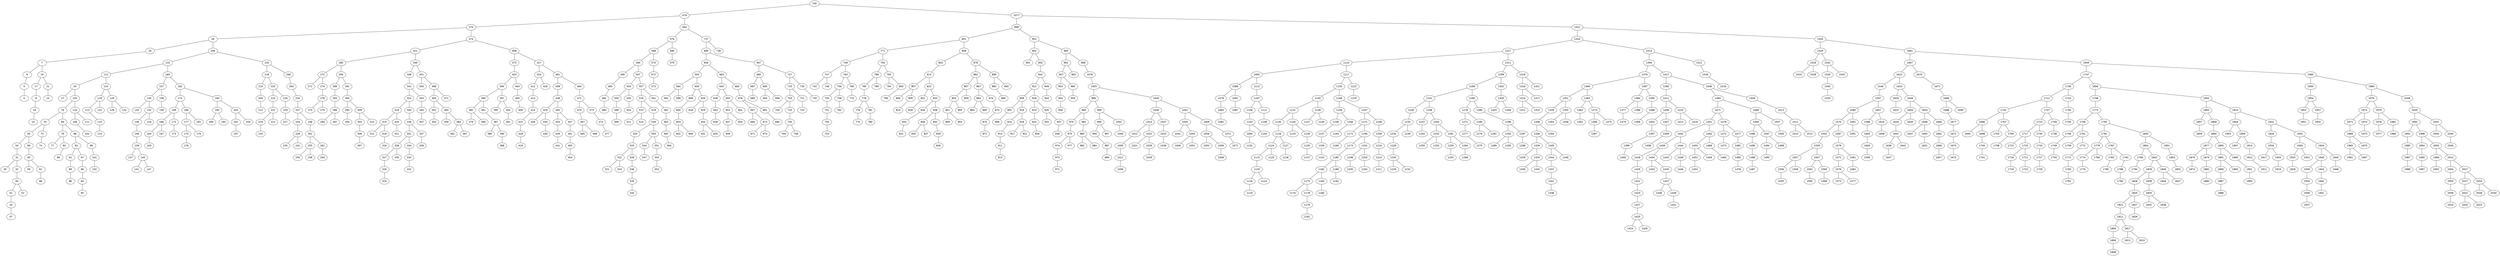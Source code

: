 graph BST {
    node [fontname="Helvetica"];
    740 [label="740"];
    740 -- 479;
    479 [label="479"];
    479 -- 270;
    270 [label="270"];
    270 -- 26;
    26 [label="26"];
    26 -- 25;
    25 [label="25"];
    25 -- 7;
    7 [label="7"];
    7 -- 6;
    6 [label="6"];
    6 -- 5;
    5 [label="5"];
    5 -- 0;
    0 [label="0"];
    7 -- 19;
    19 [label="19"];
    19 -- 17;
    17 [label="17"];
    17 -- 8;
    8 [label="8"];
    8 -- 16;
    16 [label="16"];
    16 -- 10;
    10 [label="10"];
    19 -- 21;
    21 [label="21"];
    21 -- 24;
    24 [label="24"];
    26 -- 206;
    206 [label="206"];
    206 -- 133;
    133 [label="133"];
    133 -- 112;
    112 [label="112"];
    112 -- 29;
    29 [label="29"];
    29 -- 27;
    27 [label="27"];
    29 -- 103;
    103 [label="103"];
    103 -- 76;
    76 [label="76"];
    76 -- 70;
    70 [label="70"];
    70 -- 55;
    55 [label="55"];
    55 -- 54;
    54 [label="54"];
    54 -- 31;
    31 [label="31"];
    31 -- 30;
    30 [label="30"];
    31 -- 32;
    32 [label="32"];
    32 -- 50;
    50 [label="50"];
    50 -- 41;
    41 [label="41"];
    41 -- 43;
    43 [label="43"];
    43 -- 47;
    47 [label="47"];
    50 -- 52;
    52 [label="52"];
    55 -- 69;
    69 [label="69"];
    69 -- 60;
    60 [label="60"];
    60 -- 59;
    59 [label="59"];
    60 -- 61;
    61 [label="61"];
    61 -- 66;
    66 [label="66"];
    70 -- 73;
    73 [label="73"];
    73 -- 74;
    74 [label="74"];
    76 -- 84;
    84 [label="84"];
    84 -- 79;
    79 [label="79"];
    79 -- 77;
    77 [label="77"];
    79 -- 82;
    82 [label="82"];
    82 -- 80;
    80 [label="80"];
    84 -- 98;
    98 [label="98"];
    98 -- 92;
    92 [label="92"];
    92 -- 91;
    91 [label="91"];
    91 -- 89;
    89 [label="89"];
    89 -- 86;
    86 [label="86"];
    92 -- 97;
    97 [label="97"];
    97 -- 96;
    96 [label="96"];
    96 -- 94;
    94 [label="94"];
    94 -- 95;
    95 [label="95"];
    98 -- 99;
    99 [label="99"];
    99 -- 101;
    101 [label="101"];
    101 -- 102;
    102 [label="102"];
    103 -- 110;
    110 [label="110"];
    110 -- 108;
    108 [label="108"];
    108 -- 104;
    104 [label="104"];
    110 -- 111;
    111 [label="111"];
    112 -- 124;
    124 [label="124"];
    124 -- 119;
    119 [label="119"];
    119 -- 113;
    113 [label="113"];
    113 -- 115;
    115 [label="115"];
    115 -- 114;
    114 [label="114"];
    119 -- 122;
    122 [label="122"];
    124 -- 129;
    129 [label="129"];
    129 -- 128;
    128 [label="128"];
    129 -- 132;
    132 [label="132"];
    133 -- 160;
    160 [label="160"];
    160 -- 157;
    157 [label="157"];
    157 -- 135;
    135 [label="135"];
    135 -- 134;
    134 [label="134"];
    135 -- 152;
    152 [label="152"];
    152 -- 136;
    136 [label="136"];
    136 -- 148;
    148 [label="148"];
    148 -- 139;
    139 [label="139"];
    139 -- 137;
    137 [label="137"];
    139 -- 145;
    145 [label="145"];
    145 -- 141;
    141 [label="141"];
    145 -- 147;
    147 [label="147"];
    152 -- 154;
    154 [label="154"];
    157 -- 158;
    158 [label="158"];
    158 -- 159;
    159 [label="159"];
    160 -- 182;
    182 [label="182"];
    182 -- 174;
    174 [label="174"];
    174 -- 169;
    169 [label="169"];
    169 -- 166;
    166 [label="166"];
    166 -- 164;
    164 [label="164"];
    164 -- 163;
    163 [label="163"];
    166 -- 167;
    167 [label="167"];
    169 -- 172;
    172 [label="172"];
    172 -- 173;
    173 [label="173"];
    174 -- 180;
    180 [label="180"];
    180 -- 177;
    177 [label="177"];
    177 -- 175;
    175 [label="175"];
    175 -- 176;
    176 [label="176"];
    177 -- 179;
    179 [label="179"];
    180 -- 181;
    181 [label="181"];
    182 -- 194;
    194 [label="194"];
    194 -- 192;
    192 [label="192"];
    192 -- 189;
    189 [label="189"];
    192 -- 193;
    193 [label="193"];
    194 -- 203;
    203 [label="203"];
    203 -- 202;
    202 [label="202"];
    202 -- 197;
    197 [label="197"];
    203 -- 204;
    204 [label="204"];
    206 -- 233;
    233 [label="233"];
    233 -- 218;
    218 [label="218"];
    218 -- 215;
    215 [label="215"];
    215 -- 209;
    209 [label="209"];
    209 -- 212;
    212 [label="212"];
    218 -- 225;
    225 [label="225"];
    225 -- 224;
    224 [label="224"];
    224 -- 222;
    222 [label="222"];
    222 -- 219;
    219 [label="219"];
    219 -- 220;
    220 [label="220"];
    222 -- 223;
    223 [label="223"];
    225 -- 226;
    226 [label="226"];
    226 -- 229;
    229 [label="229"];
    229 -- 227;
    227 [label="227"];
    233 -- 266;
    266 [label="266"];
    266 -- 264;
    264 [label="264"];
    264 -- 234;
    234 [label="234"];
    234 -- 247;
    247 [label="247"];
    247 -- 244;
    244 [label="244"];
    244 -- 239;
    239 [label="239"];
    239 -- 235;
    235 [label="235"];
    239 -- 242;
    242 [label="242"];
    247 -- 248;
    248 [label="248"];
    248 -- 261;
    261 [label="261"];
    261 -- 255;
    255 [label="255"];
    255 -- 250;
    250 [label="250"];
    255 -- 258;
    258 [label="258"];
    261 -- 262;
    262 [label="262"];
    262 -- 263;
    263 [label="263"];
    270 -- 374;
    374 [label="374"];
    374 -- 311;
    311 [label="311"];
    311 -- 280;
    280 [label="280"];
    280 -- 272;
    272 [label="272"];
    272 -- 271;
    271 [label="271"];
    272 -- 274;
    274 [label="274"];
    274 -- 278;
    278 [label="278"];
    278 -- 275;
    275 [label="275"];
    278 -- 279;
    279 [label="279"];
    280 -- 290;
    290 [label="290"];
    290 -- 289;
    289 [label="289"];
    289 -- 283;
    283 [label="283"];
    283 -- 286;
    286 [label="286"];
    286 -- 284;
    284 [label="284"];
    286 -- 287;
    287 [label="287"];
    290 -- 291;
    291 [label="291"];
    291 -- 300;
    300 [label="300"];
    300 -- 295;
    295 [label="295"];
    295 -- 294;
    294 [label="294"];
    300 -- 309;
    309 [label="309"];
    309 -- 303;
    303 [label="303"];
    303 -- 306;
    306 [label="306"];
    306 -- 307;
    307 [label="307"];
    309 -- 310;
    310 [label="310"];
    311 -- 349;
    349 [label="349"];
    349 -- 348;
    348 [label="348"];
    348 -- 342;
    342 [label="342"];
    342 -- 324;
    324 [label="324"];
    324 -- 319;
    319 [label="319"];
    319 -- 315;
    315 [label="315"];
    315 -- 312;
    312 [label="312"];
    315 -- 318;
    318 [label="318"];
    318 -- 316;
    316 [label="316"];
    319 -- 320;
    320 [label="320"];
    320 -- 321;
    321 [label="321"];
    324 -- 340;
    340 [label="340"];
    340 -- 336;
    336 [label="336"];
    336 -- 331;
    331 [label="331"];
    331 -- 328;
    328 [label="328"];
    328 -- 327;
    327 [label="327"];
    327 -- 326;
    326 [label="326"];
    326 -- 325;
    325 [label="325"];
    328 -- 330;
    330 [label="330"];
    331 -- 334;
    334 [label="334"];
    334 -- 333;
    333 [label="333"];
    333 -- 332;
    332 [label="332"];
    336 -- 337;
    337 [label="337"];
    337 -- 339;
    339 [label="339"];
    342 -- 343;
    343 [label="343"];
    343 -- 344;
    344 [label="344"];
    344 -- 347;
    347 [label="347"];
    349 -- 351;
    351 [label="351"];
    351 -- 350;
    350 [label="350"];
    351 -- 368;
    368 [label="368"];
    368 -- 356;
    356 [label="356"];
    356 -- 352;
    352 [label="352"];
    352 -- 353;
    353 [label="353"];
    356 -- 360;
    360 [label="360"];
    360 -- 359;
    359 [label="359"];
    360 -- 364;
    364 [label="364"];
    364 -- 362;
    362 [label="362"];
    364 -- 367;
    367 [label="367"];
    368 -- 371;
    371 [label="371"];
    374 -- 408;
    408 [label="408"];
    408 -- 375;
    375 [label="375"];
    375 -- 403;
    403 [label="403"];
    403 -- 394;
    394 [label="394"];
    394 -- 385;
    385 [label="385"];
    385 -- 382;
    382 [label="382"];
    382 -- 379;
    379 [label="379"];
    382 -- 384;
    384 [label="384"];
    385 -- 391;
    391 [label="391"];
    391 -- 387;
    387 [label="387"];
    387 -- 386;
    386 [label="386"];
    387 -- 390;
    390 [label="390"];
    390 -- 388;
    388 [label="388"];
    394 -- 397;
    397 [label="397"];
    397 -- 395;
    395 [label="395"];
    397 -- 402;
    402 [label="402"];
    402 -- 401;
    401 [label="401"];
    403 -- 404;
    404 [label="404"];
    404 -- 405;
    405 [label="405"];
    405 -- 406;
    406 [label="406"];
    408 -- 427;
    427 [label="427"];
    427 -- 424;
    424 [label="424"];
    424 -- 412;
    412 [label="412"];
    412 -- 413;
    413 [label="413"];
    413 -- 414;
    414 [label="414"];
    414 -- 422;
    422 [label="422"];
    422 -- 418;
    418 [label="418"];
    418 -- 419;
    419 [label="419"];
    424 -- 426;
    426 [label="426"];
    427 -- 461;
    461 [label="461"];
    461 -- 458;
    458 [label="458"];
    458 -- 438;
    438 [label="438"];
    438 -- 429;
    429 [label="429"];
    429 -- 428;
    428 [label="428"];
    429 -- 434;
    434 [label="434"];
    434 -- 430;
    430 [label="430"];
    438 -- 450;
    450 [label="450"];
    450 -- 443;
    443 [label="443"];
    443 -- 439;
    439 [label="439"];
    439 -- 441;
    441 [label="441"];
    450 -- 457;
    457 [label="457"];
    457 -- 451;
    451 [label="451"];
    451 -- 455;
    455 [label="455"];
    455 -- 454;
    454 [label="454"];
    461 -- 464;
    464 [label="464"];
    464 -- 471;
    471 [label="471"];
    471 -- 470;
    470 [label="470"];
    470 -- 467;
    467 [label="467"];
    467 -- 465;
    465 [label="465"];
    467 -- 469;
    469 [label="469"];
    471 -- 473;
    473 [label="473"];
    473 -- 474;
    474 [label="474"];
    474 -- 477;
    477 [label="477"];
    479 -- 582;
    582 [label="582"];
    582 -- 576;
    576 [label="576"];
    576 -- 568;
    568 [label="568"];
    568 -- 494;
    494 [label="494"];
    494 -- 490;
    490 [label="490"];
    490 -- 483;
    483 [label="483"];
    483 -- 482;
    482 [label="482"];
    482 -- 480;
    480 [label="480"];
    494 -- 507;
    507 [label="507"];
    507 -- 503;
    503 [label="503"];
    503 -- 500;
    500 [label="500"];
    500 -- 496;
    496 [label="496"];
    496 -- 499;
    499 [label="499"];
    503 -- 505;
    505 [label="505"];
    505 -- 504;
    504 [label="504"];
    507 -- 557;
    557 [label="557"];
    557 -- 516;
    516 [label="516"];
    516 -- 513;
    513 [label="513"];
    513 -- 511;
    511 [label="511"];
    513 -- 514;
    514 [label="514"];
    516 -- 519;
    519 [label="519"];
    519 -- 539;
    539 [label="539"];
    539 -- 520;
    520 [label="520"];
    520 -- 525;
    525 [label="525"];
    525 -- 522;
    522 [label="522"];
    522 -- 521;
    521 [label="521"];
    522 -- 524;
    524 [label="524"];
    525 -- 528;
    528 [label="528"];
    528 -- 536;
    536 [label="536"];
    536 -- 535;
    535 [label="535"];
    535 -- 534;
    534 [label="534"];
    539 -- 550;
    550 [label="550"];
    550 -- 544;
    544 [label="544"];
    544 -- 547;
    547 [label="547"];
    550 -- 551;
    551 [label="551"];
    551 -- 554;
    554 [label="554"];
    554 -- 553;
    553 [label="553"];
    557 -- 561;
    561 [label="561"];
    561 -- 562;
    562 [label="562"];
    562 -- 563;
    563 [label="563"];
    563 -- 565;
    565 [label="565"];
    565 -- 564;
    564 [label="564"];
    568 -- 570;
    570 [label="570"];
    570 -- 572;
    572 [label="572"];
    572 -- 573;
    573 [label="573"];
    576 -- 580;
    580 [label="580"];
    580 -- 579;
    579 [label="579"];
    582 -- 737;
    737 [label="737"];
    737 -- 685;
    685 [label="685"];
    685 -- 636;
    636 [label="636"];
    636 -- 593;
    593 [label="593"];
    593 -- 584;
    584 [label="584"];
    584 -- 583;
    583 [label="583"];
    584 -- 589;
    589 [label="589"];
    593 -- 609;
    609 [label="609"];
    609 -- 608;
    608 [label="608"];
    608 -- 600;
    600 [label="600"];
    600 -- 603;
    603 [label="603"];
    603 -- 602;
    602 [label="602"];
    603 -- 606;
    606 [label="606"];
    609 -- 626;
    626 [label="626"];
    626 -- 618;
    618 [label="618"];
    626 -- 629;
    629 [label="629"];
    629 -- 634;
    634 [label="634"];
    634 -- 631;
    631 [label="631"];
    634 -- 635;
    635 [label="635"];
    636 -- 663;
    663 [label="663"];
    663 -- 645;
    645 [label="645"];
    645 -- 638;
    638 [label="638"];
    638 -- 643;
    643 [label="643"];
    643 -- 639;
    639 [label="639"];
    645 -- 655;
    655 [label="655"];
    655 -- 653;
    653 [label="653"];
    653 -- 647;
    647 [label="647"];
    647 -- 649;
    649 [label="649"];
    653 -- 654;
    654 [label="654"];
    655 -- 661;
    661 [label="661"];
    663 -- 683;
    683 [label="683"];
    683 -- 678;
    678 [label="678"];
    678 -- 667;
    667 [label="667"];
    667 -- 666;
    666 [label="666"];
    667 -- 673;
    673 [label="673"];
    673 -- 671;
    671 [label="671"];
    673 -- 674;
    674 [label="674"];
    678 -- 681;
    681 [label="681"];
    681 -- 680;
    680 [label="680"];
    685 -- 697;
    697 [label="697"];
    697 -- 690;
    690 [label="690"];
    690 -- 687;
    687 [label="687"];
    687 -- 689;
    689 [label="689"];
    690 -- 695;
    695 [label="695"];
    695 -- 694;
    694 [label="694"];
    695 -- 696;
    696 [label="696"];
    697 -- 727;
    727 [label="727"];
    727 -- 715;
    715 [label="715"];
    715 -- 703;
    703 [label="703"];
    703 -- 700;
    700 [label="700"];
    703 -- 710;
    710 [label="710"];
    710 -- 705;
    705 [label="705"];
    705 -- 704;
    704 [label="704"];
    705 -- 708;
    708 [label="708"];
    715 -- 721;
    721 [label="721"];
    721 -- 725;
    725 [label="725"];
    727 -- 730;
    730 [label="730"];
    730 -- 735;
    735 [label="735"];
    737 -- 738;
    738 [label="738"];
    740 -- 1077;
    1077 [label="1077"];
    1077 -- 899;
    899 [label="899"];
    899 -- 801;
    801 [label="801"];
    801 -- 771;
    771 [label="771"];
    771 -- 749;
    749 [label="749"];
    749 -- 747;
    747 [label="747"];
    747 -- 742;
    742 [label="742"];
    747 -- 748;
    748 [label="748"];
    749 -- 763;
    763 [label="763"];
    763 -- 756;
    756 [label="756"];
    756 -- 750;
    750 [label="750"];
    750 -- 751;
    751 [label="751"];
    751 -- 754;
    754 [label="754"];
    754 -- 753;
    753 [label="753"];
    756 -- 758;
    758 [label="758"];
    758 -- 762;
    762 [label="762"];
    763 -- 766;
    766 [label="766"];
    766 -- 770;
    770 [label="770"];
    771 -- 793;
    793 [label="793"];
    793 -- 788;
    788 [label="788"];
    788 -- 785;
    785 [label="785"];
    785 -- 778;
    778 [label="778"];
    778 -- 776;
    776 [label="776"];
    776 -- 775;
    775 [label="775"];
    778 -- 781;
    781 [label="781"];
    781 -- 780;
    780 [label="780"];
    788 -- 789;
    789 [label="789"];
    793 -- 795;
    795 [label="795"];
    795 -- 794;
    794 [label="794"];
    795 -- 800;
    800 [label="800"];
    800 -- 796;
    796 [label="796"];
    801 -- 848;
    848 [label="848"];
    848 -- 802;
    802 [label="802"];
    802 -- 813;
    813 [label="813"];
    813 -- 807;
    807 [label="807"];
    807 -- 806;
    806 [label="806"];
    807 -- 809;
    809 [label="809"];
    809 -- 810;
    810 [label="810"];
    813 -- 823;
    823 [label="823"];
    823 -- 821;
    821 [label="821"];
    821 -- 818;
    818 [label="818"];
    823 -- 833;
    833 [label="833"];
    833 -- 826;
    826 [label="826"];
    826 -- 832;
    832 [label="832"];
    832 -- 831;
    831 [label="831"];
    833 -- 838;
    838 [label="838"];
    838 -- 836;
    836 [label="836"];
    836 -- 835;
    835 [label="835"];
    836 -- 837;
    837 [label="837"];
    838 -- 842;
    842 [label="842"];
    842 -- 839;
    839 [label="839"];
    839 -- 840;
    840 [label="840"];
    848 -- 878;
    878 [label="878"];
    878 -- 862;
    862 [label="862"];
    862 -- 857;
    857 [label="857"];
    857 -- 854;
    854 [label="854"];
    854 -- 851;
    851 [label="851"];
    851 -- 849;
    849 [label="849"];
    851 -- 853;
    853 [label="853"];
    854 -- 855;
    855 [label="855"];
    857 -- 859;
    859 [label="859"];
    862 -- 867;
    867 [label="867"];
    867 -- 864;
    864 [label="864"];
    864 -- 863;
    863 [label="863"];
    864 -- 865;
    865 [label="865"];
    867 -- 876;
    876 [label="876"];
    876 -- 874;
    874 [label="874"];
    874 -- 870;
    870 [label="870"];
    870 -- 871;
    871 [label="871"];
    878 -- 890;
    890 [label="890"];
    890 -- 883;
    883 [label="883"];
    883 -- 885;
    885 [label="885"];
    890 -- 892;
    892 [label="892"];
    899 -- 952;
    952 [label="952"];
    952 -- 902;
    902 [label="902"];
    902 -- 901;
    901 [label="901"];
    902 -- 950;
    950 [label="950"];
    950 -- 942;
    942 [label="942"];
    942 -- 922;
    922 [label="922"];
    922 -- 909;
    909 [label="909"];
    909 -- 905;
    905 [label="905"];
    905 -- 908;
    908 [label="908"];
    909 -- 916;
    916 [label="916"];
    916 -- 910;
    910 [label="910"];
    910 -- 914;
    914 [label="914"];
    914 -- 911;
    911 [label="911"];
    911 -- 913;
    913 [label="913"];
    916 -- 918;
    918 [label="918"];
    918 -- 917;
    917 [label="917"];
    918 -- 921;
    921 [label="921"];
    922 -- 928;
    928 [label="928"];
    928 -- 923;
    923 [label="923"];
    923 -- 925;
    925 [label="925"];
    925 -- 926;
    926 [label="926"];
    928 -- 935;
    935 [label="935"];
    935 -- 932;
    932 [label="932"];
    935 -- 937;
    937 [label="937"];
    937 -- 936;
    936 [label="936"];
    942 -- 949;
    949 [label="949"];
    949 -- 944;
    944 [label="944"];
    952 -- 965;
    965 [label="965"];
    965 -- 962;
    962 [label="962"];
    962 -- 957;
    957 [label="957"];
    957 -- 953;
    953 [label="953"];
    953 -- 954;
    954 [label="954"];
    954 -- 956;
    956 [label="956"];
    957 -- 960;
    960 [label="960"];
    960 -- 959;
    959 [label="959"];
    962 -- 963;
    963 [label="963"];
    965 -- 968;
    968 [label="968"];
    968 -- 1076;
    1076 [label="1076"];
    1076 -- 1003;
    1003 [label="1003"];
    1003 -- 985;
    985 [label="985"];
    985 -- 980;
    980 [label="980"];
    980 -- 970;
    970 [label="970"];
    970 -- 975;
    975 [label="975"];
    975 -- 974;
    974 [label="974"];
    974 -- 973;
    973 [label="973"];
    973 -- 971;
    971 [label="971"];
    975 -- 977;
    977 [label="977"];
    980 -- 981;
    981 [label="981"];
    981 -- 983;
    983 [label="983"];
    983 -- 982;
    982 [label="982"];
    983 -- 984;
    984 [label="984"];
    985 -- 999;
    999 [label="999"];
    999 -- 995;
    995 [label="995"];
    995 -- 994;
    994 [label="994"];
    994 -- 987;
    987 [label="987"];
    987 -- 989;
    989 [label="989"];
    995 -- 997;
    997 [label="997"];
    999 -- 1002;
    1002 [label="1002"];
    1002 -- 1000;
    1000 [label="1000"];
    1003 -- 1040;
    1040 [label="1040"];
    1040 -- 1030;
    1030 [label="1030"];
    1030 -- 1013;
    1013 [label="1013"];
    1013 -- 1012;
    1012 [label="1012"];
    1012 -- 1005;
    1005 [label="1005"];
    1005 -- 1011;
    1011 [label="1011"];
    1011 -- 1006;
    1006 [label="1006"];
    1013 -- 1022;
    1022 [label="1022"];
    1022 -- 1021;
    1021 [label="1021"];
    1022 -- 1029;
    1029 [label="1029"];
    1029 -- 1028;
    1028 [label="1028"];
    1030 -- 1037;
    1037 [label="1037"];
    1037 -- 1032;
    1032 [label="1032"];
    1032 -- 1036;
    1036 [label="1036"];
    1040 -- 1052;
    1052 [label="1052"];
    1052 -- 1045;
    1045 [label="1045"];
    1045 -- 1041;
    1041 [label="1041"];
    1045 -- 1050;
    1050 [label="1050"];
    1050 -- 1046;
    1046 [label="1046"];
    1050 -- 1051;
    1051 [label="1051"];
    1052 -- 1069;
    1069 [label="1069"];
    1069 -- 1056;
    1056 [label="1056"];
    1056 -- 1053;
    1053 [label="1053"];
    1056 -- 1059;
    1059 [label="1059"];
    1059 -- 1058;
    1058 [label="1058"];
    1069 -- 1072;
    1072 [label="1072"];
    1072 -- 1071;
    1071 [label="1071"];
    1077 -- 1522;
    1522 [label="1522"];
    1522 -- 1324;
    1324 [label="1324"];
    1324 -- 1227;
    1227 [label="1227"];
    1227 -- 1114;
    1114 [label="1114"];
    1114 -- 1092;
    1092 [label="1092"];
    1092 -- 1086;
    1086 [label="1086"];
    1086 -- 1079;
    1079 [label="1079"];
    1079 -- 1084;
    1084 [label="1084"];
    1084 -- 1082;
    1082 [label="1082"];
    1086 -- 1091;
    1091 [label="1091"];
    1091 -- 1087;
    1087 [label="1087"];
    1092 -- 1113;
    1113 [label="1113"];
    1113 -- 1107;
    1107 [label="1107"];
    1107 -- 1106;
    1106 [label="1106"];
    1106 -- 1103;
    1103 [label="1103"];
    1103 -- 1095;
    1095 [label="1095"];
    1095 -- 1102;
    1102 [label="1102"];
    1103 -- 1104;
    1104 [label="1104"];
    1107 -- 1111;
    1111 [label="1111"];
    1111 -- 1108;
    1108 [label="1108"];
    1114 -- 1217;
    1217 [label="1217"];
    1217 -- 1150;
    1150 [label="1150"];
    1150 -- 1145;
    1145 [label="1145"];
    1145 -- 1131;
    1131 [label="1131"];
    1131 -- 1130;
    1130 [label="1130"];
    1130 -- 1126;
    1126 [label="1126"];
    1126 -- 1124;
    1124 [label="1124"];
    1124 -- 1115;
    1115 [label="1115"];
    1115 -- 1120;
    1120 [label="1120"];
    1120 -- 1116;
    1116 [label="1116"];
    1116 -- 1119;
    1119 [label="1119"];
    1120 -- 1123;
    1123 [label="1123"];
    1124 -- 1125;
    1125 [label="1125"];
    1126 -- 1127;
    1127 [label="1127"];
    1127 -- 1128;
    1128 [label="1128"];
    1131 -- 1134;
    1134 [label="1134"];
    1134 -- 1133;
    1133 [label="1133"];
    1134 -- 1139;
    1139 [label="1139"];
    1139 -- 1135;
    1135 [label="1135"];
    1135 -- 1137;
    1137 [label="1137"];
    1145 -- 1148;
    1148 [label="1148"];
    1148 -- 1147;
    1147 [label="1147"];
    1148 -- 1149;
    1149 [label="1149"];
    1150 -- 1168;
    1168 [label="1168"];
    1168 -- 1159;
    1159 [label="1159"];
    1159 -- 1158;
    1158 [label="1158"];
    1158 -- 1157;
    1157 [label="1157"];
    1157 -- 1156;
    1156 [label="1156"];
    1156 -- 1153;
    1153 [label="1153"];
    1159 -- 1166;
    1166 [label="1166"];
    1166 -- 1164;
    1164 [label="1164"];
    1168 -- 1207;
    1207 [label="1207"];
    1207 -- 1172;
    1172 [label="1172"];
    1172 -- 1171;
    1171 [label="1171"];
    1171 -- 1169;
    1169 [label="1169"];
    1172 -- 1196;
    1196 [label="1196"];
    1196 -- 1173;
    1173 [label="1173"];
    1173 -- 1185;
    1185 [label="1185"];
    1185 -- 1182;
    1182 [label="1182"];
    1182 -- 1175;
    1175 [label="1175"];
    1175 -- 1174;
    1174 [label="1174"];
    1175 -- 1178;
    1178 [label="1178"];
    1178 -- 1179;
    1179 [label="1179"];
    1179 -- 1181;
    1181 [label="1181"];
    1182 -- 1183;
    1183 [label="1183"];
    1183 -- 1184;
    1184 [label="1184"];
    1185 -- 1189;
    1189 [label="1189"];
    1189 -- 1192;
    1192 [label="1192"];
    1196 -- 1202;
    1202 [label="1202"];
    1202 -- 1198;
    1198 [label="1198"];
    1198 -- 1200;
    1200 [label="1200"];
    1202 -- 1203;
    1203 [label="1203"];
    1203 -- 1204;
    1204 [label="1204"];
    1207 -- 1208;
    1208 [label="1208"];
    1208 -- 1209;
    1209 [label="1209"];
    1209 -- 1216;
    1216 [label="1216"];
    1216 -- 1210;
    1210 [label="1210"];
    1210 -- 1211;
    1211 [label="1211"];
    1217 -- 1222;
    1222 [label="1222"];
    1222 -- 1219;
    1219 [label="1219"];
    1227 -- 1311;
    1311 [label="1311"];
    1311 -- 1299;
    1299 [label="1299"];
    1299 -- 1269;
    1269 [label="1269"];
    1269 -- 1241;
    1241 [label="1241"];
    1241 -- 1240;
    1240 [label="1240"];
    1240 -- 1235;
    1235 [label="1235"];
    1235 -- 1234;
    1234 [label="1234"];
    1234 -- 1228;
    1228 [label="1228"];
    1228 -- 1230;
    1230 [label="1230"];
    1230 -- 1229;
    1229 [label="1229"];
    1230 -- 1232;
    1232 [label="1232"];
    1235 -- 1239;
    1239 [label="1239"];
    1241 -- 1248;
    1248 [label="1248"];
    1248 -- 1247;
    1247 [label="1247"];
    1247 -- 1242;
    1242 [label="1242"];
    1248 -- 1254;
    1254 [label="1254"];
    1254 -- 1252;
    1252 [label="1252"];
    1252 -- 1250;
    1250 [label="1250"];
    1252 -- 1253;
    1253 [label="1253"];
    1254 -- 1261;
    1261 [label="1261"];
    1261 -- 1259;
    1259 [label="1259"];
    1259 -- 1255;
    1255 [label="1255"];
    1261 -- 1264;
    1264 [label="1264"];
    1264 -- 1268;
    1268 [label="1268"];
    1269 -- 1285;
    1285 [label="1285"];
    1285 -- 1278;
    1278 [label="1278"];
    1278 -- 1271;
    1271 [label="1271"];
    1271 -- 1277;
    1277 [label="1277"];
    1277 -- 1275;
    1275 [label="1275"];
    1278 -- 1280;
    1280 [label="1280"];
    1280 -- 1279;
    1279 [label="1279"];
    1280 -- 1281;
    1281 [label="1281"];
    1285 -- 1286;
    1286 [label="1286"];
    1286 -- 1296;
    1296 [label="1296"];
    1296 -- 1293;
    1293 [label="1293"];
    1293 -- 1289;
    1289 [label="1289"];
    1293 -- 1295;
    1295 [label="1295"];
    1296 -- 1297;
    1297 [label="1297"];
    1297 -- 1298;
    1298 [label="1298"];
    1299 -- 1302;
    1302 [label="1302"];
    1302 -- 1305;
    1305 [label="1305"];
    1305 -- 1303;
    1303 [label="1303"];
    1305 -- 1306;
    1306 [label="1306"];
    1311 -- 1318;
    1318 [label="1318"];
    1318 -- 1316;
    1316 [label="1316"];
    1316 -- 1314;
    1314 [label="1314"];
    1314 -- 1312;
    1312 [label="1312"];
    1314 -- 1315;
    1315 [label="1315"];
    1316 -- 1317;
    1317 [label="1317"];
    1318 -- 1321;
    1321 [label="1321"];
    1324 -- 1514;
    1514 [label="1514"];
    1514 -- 1394;
    1394 [label="1394"];
    1394 -- 1376;
    1376 [label="1376"];
    1376 -- 1360;
    1360 [label="1360"];
    1360 -- 1351;
    1351 [label="1351"];
    1351 -- 1326;
    1326 [label="1326"];
    1326 -- 1348;
    1348 [label="1348"];
    1348 -- 1336;
    1336 [label="1336"];
    1336 -- 1329;
    1329 [label="1329"];
    1329 -- 1328;
    1328 [label="1328"];
    1329 -- 1333;
    1333 [label="1333"];
    1333 -- 1330;
    1330 [label="1330"];
    1333 -- 1334;
    1334 [label="1334"];
    1336 -- 1345;
    1345 [label="1345"];
    1345 -- 1344;
    1344 [label="1344"];
    1344 -- 1337;
    1337 [label="1337"];
    1337 -- 1341;
    1341 [label="1341"];
    1341 -- 1338;
    1338 [label="1338"];
    1345 -- 1346;
    1346 [label="1346"];
    1348 -- 1350;
    1350 [label="1350"];
    1351 -- 1355;
    1355 [label="1355"];
    1355 -- 1354;
    1354 [label="1354"];
    1355 -- 1358;
    1358 [label="1358"];
    1360 -- 1365;
    1365 [label="1365"];
    1365 -- 1363;
    1363 [label="1363"];
    1363 -- 1362;
    1362 [label="1362"];
    1365 -- 1373;
    1373 [label="1373"];
    1373 -- 1366;
    1366 [label="1366"];
    1366 -- 1367;
    1367 [label="1367"];
    1373 -- 1375;
    1375 [label="1375"];
    1376 -- 1387;
    1387 [label="1387"];
    1387 -- 1384;
    1384 [label="1384"];
    1384 -- 1377;
    1377 [label="1377"];
    1377 -- 1379;
    1379 [label="1379"];
    1384 -- 1386;
    1386 [label="1386"];
    1387 -- 1390;
    1390 [label="1390"];
    1390 -- 1388;
    1388 [label="1388"];
    1388 -- 1389;
    1389 [label="1389"];
    1394 -- 1417;
    1417 [label="1417"];
    1417 -- 1395;
    1395 [label="1395"];
    1395 -- 1411;
    1411 [label="1411"];
    1411 -- 1406;
    1406 [label="1406"];
    1406 -- 1403;
    1403 [label="1403"];
    1403 -- 1397;
    1397 [label="1397"];
    1397 -- 1399;
    1399 [label="1399"];
    1399 -- 1400;
    1400 [label="1400"];
    1406 -- 1407;
    1407 [label="1407"];
    1407 -- 1409;
    1409 [label="1409"];
    1409 -- 1408;
    1408 [label="1408"];
    1411 -- 1415;
    1415 [label="1415"];
    1415 -- 1413;
    1413 [label="1413"];
    1415 -- 1416;
    1416 [label="1416"];
    1417 -- 1508;
    1508 [label="1508"];
    1508 -- 1484;
    1484 [label="1484"];
    1484 -- 1471;
    1471 [label="1471"];
    1471 -- 1451;
    1451 [label="1451"];
    1451 -- 1442;
    1442 [label="1442"];
    1442 -- 1430;
    1430 [label="1430"];
    1430 -- 1418;
    1418 [label="1418"];
    1418 -- 1429;
    1429 [label="1429"];
    1429 -- 1422;
    1422 [label="1422"];
    1422 -- 1423;
    1423 [label="1423"];
    1423 -- 1427;
    1427 [label="1427"];
    1427 -- 1425;
    1425 [label="1425"];
    1425 -- 1424;
    1424 [label="1424"];
    1425 -- 1426;
    1426 [label="1426"];
    1430 -- 1434;
    1434 [label="1434"];
    1434 -- 1433;
    1433 [label="1433"];
    1434 -- 1435;
    1435 [label="1435"];
    1435 -- 1437;
    1437 [label="1437"];
    1437 -- 1436;
    1436 [label="1436"];
    1437 -- 1439;
    1439 [label="1439"];
    1439 -- 1441;
    1441 [label="1441"];
    1442 -- 1444;
    1444 [label="1444"];
    1444 -- 1443;
    1443 [label="1443"];
    1444 -- 1449;
    1449 [label="1449"];
    1449 -- 1446;
    1446 [label="1446"];
    1451 -- 1462;
    1462 [label="1462"];
    1462 -- 1455;
    1455 [label="1455"];
    1455 -- 1452;
    1452 [label="1452"];
    1452 -- 1454;
    1454 [label="1454"];
    1455 -- 1456;
    1456 [label="1456"];
    1462 -- 1466;
    1466 [label="1466"];
    1466 -- 1465;
    1465 [label="1465"];
    1471 -- 1476;
    1476 [label="1476"];
    1476 -- 1472;
    1472 [label="1472"];
    1472 -- 1473;
    1473 [label="1473"];
    1476 -- 1477;
    1477 [label="1477"];
    1477 -- 1482;
    1482 [label="1482"];
    1482 -- 1480;
    1480 [label="1480"];
    1480 -- 1478;
    1478 [label="1478"];
    1484 -- 1499;
    1499 [label="1499"];
    1499 -- 1493;
    1493 [label="1493"];
    1493 -- 1486;
    1486 [label="1486"];
    1486 -- 1490;
    1490 [label="1490"];
    1490 -- 1489;
    1489 [label="1489"];
    1489 -- 1487;
    1487 [label="1487"];
    1493 -- 1497;
    1497 [label="1497"];
    1497 -- 1494;
    1494 [label="1494"];
    1494 -- 1495;
    1495 [label="1495"];
    1497 -- 1498;
    1498 [label="1498"];
    1499 -- 1507;
    1507 [label="1507"];
    1507 -- 1500;
    1500 [label="1500"];
    1508 -- 1509;
    1509 [label="1509"];
    1509 -- 1513;
    1513 [label="1513"];
    1513 -- 1511;
    1511 [label="1511"];
    1511 -- 1510;
    1510 [label="1510"];
    1511 -- 1512;
    1512 [label="1512"];
    1514 -- 1521;
    1521 [label="1521"];
    1521 -- 1518;
    1518 [label="1518"];
    1518 -- 1516;
    1516 [label="1516"];
    1522 -- 1545;
    1545 [label="1545"];
    1545 -- 1529;
    1529 [label="1529"];
    1529 -- 1526;
    1526 [label="1526"];
    1526 -- 1524;
    1524 [label="1524"];
    1526 -- 1528;
    1528 [label="1528"];
    1529 -- 1542;
    1542 [label="1542"];
    1542 -- 1530;
    1530 [label="1530"];
    1530 -- 1540;
    1540 [label="1540"];
    1540 -- 1535;
    1535 [label="1535"];
    1542 -- 1543;
    1543 [label="1543"];
    1545 -- 1691;
    1691 [label="1691"];
    1691 -- 1667;
    1667 [label="1667"];
    1667 -- 1622;
    1622 [label="1622"];
    1622 -- 1546;
    1546 [label="1546"];
    1546 -- 1597;
    1597 [label="1597"];
    1597 -- 1590;
    1590 [label="1590"];
    1590 -- 1570;
    1570 [label="1570"];
    1570 -- 1552;
    1552 [label="1552"];
    1552 -- 1559;
    1559 [label="1559"];
    1559 -- 1557;
    1557 [label="1557"];
    1557 -- 1556;
    1556 [label="1556"];
    1556 -- 1555;
    1555 [label="1555"];
    1557 -- 1558;
    1558 [label="1558"];
    1559 -- 1567;
    1567 [label="1567"];
    1567 -- 1562;
    1562 [label="1562"];
    1562 -- 1565;
    1565 [label="1565"];
    1567 -- 1569;
    1569 [label="1569"];
    1569 -- 1568;
    1568 [label="1568"];
    1570 -- 1587;
    1587 [label="1587"];
    1587 -- 1579;
    1579 [label="1579"];
    1579 -- 1571;
    1571 [label="1571"];
    1571 -- 1576;
    1576 [label="1576"];
    1576 -- 1573;
    1573 [label="1573"];
    1576 -- 1577;
    1577 [label="1577"];
    1579 -- 1581;
    1581 [label="1581"];
    1581 -- 1584;
    1584 [label="1584"];
    1590 -- 1592;
    1592 [label="1592"];
    1592 -- 1591;
    1591 [label="1591"];
    1597 -- 1607;
    1607 [label="1607"];
    1607 -- 1598;
    1598 [label="1598"];
    1598 -- 1605;
    1605 [label="1605"];
    1605 -- 1600;
    1600 [label="1600"];
    1600 -- 1599;
    1599 [label="1599"];
    1607 -- 1616;
    1616 [label="1616"];
    1616 -- 1608;
    1608 [label="1608"];
    1622 -- 1633;
    1633 [label="1633"];
    1633 -- 1626;
    1626 [label="1626"];
    1626 -- 1632;
    1632 [label="1632"];
    1633 -- 1646;
    1646 [label="1646"];
    1646 -- 1644;
    1644 [label="1644"];
    1644 -- 1634;
    1634 [label="1634"];
    1634 -- 1641;
    1641 [label="1641"];
    1641 -- 1636;
    1636 [label="1636"];
    1636 -- 1637;
    1637 [label="1637"];
    1641 -- 1642;
    1642 [label="1642"];
    1644 -- 1645;
    1645 [label="1645"];
    1646 -- 1654;
    1654 [label="1654"];
    1654 -- 1648;
    1648 [label="1648"];
    1648 -- 1647;
    1647 [label="1647"];
    1648 -- 1650;
    1650 [label="1650"];
    1650 -- 1651;
    1651 [label="1651"];
    1654 -- 1664;
    1664 [label="1664"];
    1664 -- 1662;
    1662 [label="1662"];
    1662 -- 1660;
    1660 [label="1660"];
    1660 -- 1657;
    1657 [label="1657"];
    1667 -- 1670;
    1670 [label="1670"];
    1670 -- 1671;
    1671 [label="1671"];
    1671 -- 1689;
    1689 [label="1689"];
    1689 -- 1688;
    1688 [label="1688"];
    1688 -- 1677;
    1677 [label="1677"];
    1677 -- 1672;
    1672 [label="1672"];
    1672 -- 1673;
    1673 [label="1673"];
    1673 -- 1675;
    1675 [label="1675"];
    1689 -- 1690;
    1690 [label="1690"];
    1691 -- 1949;
    1949 [label="1949"];
    1949 -- 1747;
    1747 [label="1747"];
    1747 -- 1740;
    1740 [label="1740"];
    1740 -- 1712;
    1712 [label="1712"];
    1712 -- 1702;
    1702 [label="1702"];
    1702 -- 1696;
    1696 [label="1696"];
    1696 -- 1695;
    1695 [label="1695"];
    1696 -- 1698;
    1698 [label="1698"];
    1698 -- 1700;
    1700 [label="1700"];
    1700 -- 1701;
    1701 [label="1701"];
    1702 -- 1707;
    1707 [label="1707"];
    1707 -- 1703;
    1703 [label="1703"];
    1707 -- 1709;
    1709 [label="1709"];
    1709 -- 1708;
    1708 [label="1708"];
    1712 -- 1737;
    1737 [label="1737"];
    1737 -- 1723;
    1723 [label="1723"];
    1723 -- 1717;
    1717 [label="1717"];
    1717 -- 1715;
    1715 [label="1715"];
    1717 -- 1720;
    1720 [label="1720"];
    1720 -- 1718;
    1718 [label="1718"];
    1718 -- 1719;
    1719 [label="1719"];
    1720 -- 1721;
    1721 [label="1721"];
    1721 -- 1722;
    1722 [label="1722"];
    1723 -- 1735;
    1735 [label="1735"];
    1735 -- 1733;
    1733 [label="1733"];
    1733 -- 1727;
    1727 [label="1727"];
    1727 -- 1729;
    1729 [label="1729"];
    1737 -- 1739;
    1739 [label="1739"];
    1739 -- 1738;
    1738 [label="1738"];
    1740 -- 1743;
    1743 [label="1743"];
    1743 -- 1745;
    1745 [label="1745"];
    1745 -- 1744;
    1744 [label="1744"];
    1747 -- 1856;
    1856 [label="1856"];
    1856 -- 1748;
    1748 [label="1748"];
    1748 -- 1773;
    1773 [label="1773"];
    1773 -- 1758;
    1758 [label="1758"];
    1758 -- 1756;
    1756 [label="1756"];
    1756 -- 1749;
    1749 [label="1749"];
    1749 -- 1750;
    1750 [label="1750"];
    1758 -- 1761;
    1761 [label="1761"];
    1761 -- 1759;
    1759 [label="1759"];
    1761 -- 1772;
    1772 [label="1772"];
    1772 -- 1771;
    1771 [label="1771"];
    1771 -- 1765;
    1765 [label="1765"];
    1765 -- 1762;
    1762 [label="1762"];
    1773 -- 1792;
    1792 [label="1792"];
    1792 -- 1782;
    1782 [label="1782"];
    1782 -- 1779;
    1779 [label="1779"];
    1779 -- 1774;
    1774 [label="1774"];
    1774 -- 1776;
    1776 [label="1776"];
    1779 -- 1780;
    1780 [label="1780"];
    1782 -- 1787;
    1787 [label="1787"];
    1787 -- 1783;
    1783 [label="1783"];
    1783 -- 1785;
    1785 [label="1785"];
    1787 -- 1791;
    1791 [label="1791"];
    1791 -- 1788;
    1788 [label="1788"];
    1788 -- 1790;
    1790 [label="1790"];
    1792 -- 1850;
    1850 [label="1850"];
    1850 -- 1804;
    1804 [label="1804"];
    1804 -- 1799;
    1799 [label="1799"];
    1799 -- 1794;
    1794 [label="1794"];
    1804 -- 1842;
    1842 [label="1842"];
    1842 -- 1829;
    1829 [label="1829"];
    1829 -- 1828;
    1828 [label="1828"];
    1828 -- 1825;
    1825 [label="1825"];
    1825 -- 1821;
    1821 [label="1821"];
    1821 -- 1811;
    1811 [label="1811"];
    1811 -- 1809;
    1809 [label="1809"];
    1809 -- 1806;
    1806 [label="1806"];
    1806 -- 1808;
    1808 [label="1808"];
    1811 -- 1817;
    1817 [label="1817"];
    1817 -- 1813;
    1813 [label="1813"];
    1817 -- 1819;
    1819 [label="1819"];
    1825 -- 1827;
    1827 [label="1827"];
    1827 -- 1826;
    1826 [label="1826"];
    1829 -- 1838;
    1838 [label="1838"];
    1838 -- 1835;
    1835 [label="1835"];
    1835 -- 1832;
    1832 [label="1832"];
    1835 -- 1836;
    1836 [label="1836"];
    1842 -- 1845;
    1845 [label="1845"];
    1845 -- 1844;
    1844 [label="1844"];
    1845 -- 1847;
    1847 [label="1847"];
    1850 -- 1851;
    1851 [label="1851"];
    1851 -- 1853;
    1853 [label="1853"];
    1853 -- 1855;
    1855 [label="1855"];
    1856 -- 1902;
    1902 [label="1902"];
    1902 -- 1863;
    1863 [label="1863"];
    1863 -- 1857;
    1857 [label="1857"];
    1857 -- 1859;
    1859 [label="1859"];
    1863 -- 1869;
    1869 [label="1869"];
    1869 -- 1884;
    1884 [label="1884"];
    1884 -- 1877;
    1877 [label="1877"];
    1877 -- 1870;
    1870 [label="1870"];
    1870 -- 1874;
    1874 [label="1874"];
    1877 -- 1879;
    1879 [label="1879"];
    1879 -- 1882;
    1882 [label="1882"];
    1882 -- 1880;
    1880 [label="1880"];
    1884 -- 1895;
    1895 [label="1895"];
    1895 -- 1891;
    1891 [label="1891"];
    1891 -- 1890;
    1890 [label="1890"];
    1890 -- 1887;
    1887 [label="1887"];
    1887 -- 1886;
    1886 [label="1886"];
    1891 -- 1893;
    1893 [label="1893"];
    1895 -- 1899;
    1899 [label="1899"];
    1899 -- 1901;
    1901 [label="1901"];
    1901 -- 1900;
    1900 [label="1900"];
    1902 -- 1915;
    1915 [label="1915"];
    1915 -- 1904;
    1904 [label="1904"];
    1904 -- 1903;
    1903 [label="1903"];
    1904 -- 1909;
    1909 [label="1909"];
    1909 -- 1907;
    1907 [label="1907"];
    1909 -- 1913;
    1913 [label="1913"];
    1913 -- 1912;
    1912 [label="1912"];
    1912 -- 1911;
    1911 [label="1911"];
    1915 -- 1921;
    1921 [label="1921"];
    1921 -- 1916;
    1916 [label="1916"];
    1916 -- 1918;
    1918 [label="1918"];
    1918 -- 1917;
    1917 [label="1917"];
    1918 -- 1920;
    1920 [label="1920"];
    1920 -- 1919;
    1919 [label="1919"];
    1921 -- 1932;
    1932 [label="1932"];
    1932 -- 1930;
    1930 [label="1930"];
    1930 -- 1925;
    1925 [label="1925"];
    1925 -- 1928;
    1928 [label="1928"];
    1930 -- 1931;
    1931 [label="1931"];
    1932 -- 1944;
    1944 [label="1944"];
    1944 -- 1940;
    1940 [label="1940"];
    1940 -- 1939;
    1939 [label="1939"];
    1939 -- 1934;
    1934 [label="1934"];
    1934 -- 1936;
    1936 [label="1936"];
    1936 -- 1937;
    1937 [label="1937"];
    1940 -- 1943;
    1943 [label="1943"];
    1943 -- 1942;
    1942 [label="1942"];
    1942 -- 1941;
    1941 [label="1941"];
    1944 -- 1945;
    1945 [label="1945"];
    1945 -- 1948;
    1948 [label="1948"];
    1949 -- 1960;
    1960 [label="1960"];
    1960 -- 1950;
    1950 [label="1950"];
    1950 -- 1954;
    1954 [label="1954"];
    1954 -- 1952;
    1952 [label="1952"];
    1952 -- 1951;
    1951 [label="1951"];
    1954 -- 1957;
    1957 [label="1957"];
    1957 -- 1955;
    1955 [label="1955"];
    1960 -- 1984;
    1984 [label="1984"];
    1984 -- 1976;
    1976 [label="1976"];
    1976 -- 1972;
    1972 [label="1972"];
    1972 -- 1971;
    1971 [label="1971"];
    1971 -- 1968;
    1968 [label="1968"];
    1968 -- 1965;
    1965 [label="1965"];
    1965 -- 1961;
    1961 [label="1961"];
    1965 -- 1967;
    1967 [label="1967"];
    1968 -- 1970;
    1970 [label="1970"];
    1972 -- 1974;
    1974 [label="1974"];
    1974 -- 1973;
    1973 [label="1973"];
    1976 -- 1979;
    1979 [label="1979"];
    1979 -- 1978;
    1978 [label="1978"];
    1978 -- 1977;
    1977 [label="1977"];
    1979 -- 1981;
    1981 [label="1981"];
    1981 -- 1980;
    1980 [label="1980"];
    1984 -- 2048;
    2048 [label="2048"];
    2048 -- 2035;
    2035 [label="2035"];
    2035 -- 1992;
    1992 [label="1992"];
    1992 -- 1991;
    1991 [label="1991"];
    1991 -- 1985;
    1985 [label="1985"];
    1985 -- 1987;
    1987 [label="1987"];
    1987 -- 1988;
    1988 [label="1988"];
    1992 -- 1998;
    1998 [label="1998"];
    1998 -- 1994;
    1994 [label="1994"];
    1994 -- 1995;
    1995 [label="1995"];
    1995 -- 1997;
    1997 [label="1997"];
    1998 -- 2003;
    2003 [label="2003"];
    2003 -- 1999;
    1999 [label="1999"];
    1999 -- 2002;
    2002 [label="2002"];
    2003 -- 2012;
    2012 [label="2012"];
    2012 -- 2004;
    2004 [label="2004"];
    2004 -- 2005;
    2005 [label="2005"];
    2005 -- 2009;
    2009 [label="2009"];
    2009 -- 2010;
    2010 [label="2010"];
    2012 -- 2027;
    2027 [label="2027"];
    2027 -- 2017;
    2017 [label="2017"];
    2017 -- 2022;
    2022 [label="2022"];
    2022 -- 2020;
    2020 [label="2020"];
    2022 -- 2023;
    2023 [label="2023"];
    2027 -- 2033;
    2033 [label="2033"];
    2033 -- 2028;
    2028 [label="2028"];
    2033 -- 2034;
    2034 [label="2034"];
    2035 -- 2041;
    2041 [label="2041"];
    2041 -- 2040;
    2040 [label="2040"];
    2041 -- 2044;
    2044 [label="2044"];
    2044 -- 2045;
    2045 [label="2045"];
}
